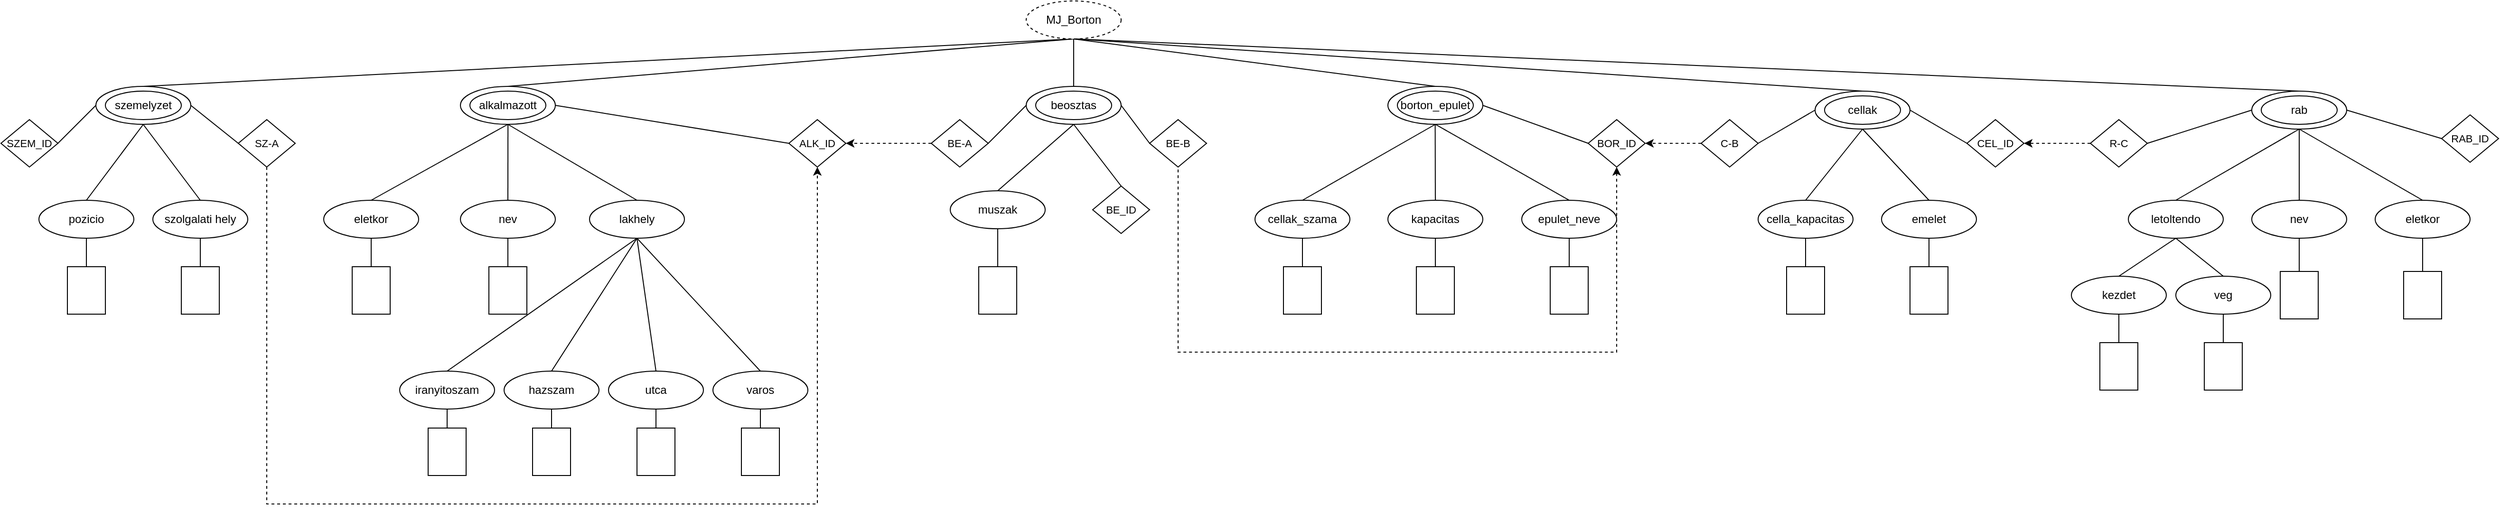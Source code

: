 <mxfile version="20.3.2" type="device"><diagram id="gKPumnlMgwRwRbGB0daJ" name="1 oldal"><mxGraphModel dx="1432" dy="1490" grid="1" gridSize="10" guides="1" tooltips="1" connect="1" arrows="1" fold="1" page="1" pageScale="1" pageWidth="827" pageHeight="1169" math="0" shadow="0"><root><mxCell id="0"/><mxCell id="1" parent="0"/><mxCell id="wFDNbIa0vazU8qHJ5D4j-13" style="rounded=0;orthogonalLoop=1;jettySize=auto;html=1;exitX=0.5;exitY=1;exitDx=0;exitDy=0;entryX=0.5;entryY=0;entryDx=0;entryDy=0;endArrow=none;endFill=0;" edge="1" parent="1" source="wFDNbIa0vazU8qHJ5D4j-1" target="wFDNbIa0vazU8qHJ5D4j-5"><mxGeometry relative="1" as="geometry"/></mxCell><mxCell id="wFDNbIa0vazU8qHJ5D4j-14" style="edgeStyle=none;rounded=0;orthogonalLoop=1;jettySize=auto;html=1;exitX=0.5;exitY=1;exitDx=0;exitDy=0;entryX=0.5;entryY=0;entryDx=0;entryDy=0;endArrow=none;endFill=0;" edge="1" parent="1" source="wFDNbIa0vazU8qHJ5D4j-1" target="wFDNbIa0vazU8qHJ5D4j-6"><mxGeometry relative="1" as="geometry"/></mxCell><mxCell id="wFDNbIa0vazU8qHJ5D4j-1" value="MJ_Borton" style="ellipse;whiteSpace=wrap;html=1;dashed=1;" vertex="1" parent="1"><mxGeometry x="1010" y="-10" width="100" height="40" as="geometry"/></mxCell><mxCell id="wFDNbIa0vazU8qHJ5D4j-132" style="edgeStyle=none;rounded=0;orthogonalLoop=1;jettySize=auto;html=1;exitX=0.5;exitY=0;exitDx=0;exitDy=0;entryX=0.5;entryY=1;entryDx=0;entryDy=0;fontSize=11;endArrow=none;endFill=0;" edge="1" parent="1" source="wFDNbIa0vazU8qHJ5D4j-2" target="wFDNbIa0vazU8qHJ5D4j-1"><mxGeometry relative="1" as="geometry"/></mxCell><mxCell id="wFDNbIa0vazU8qHJ5D4j-2" value="borton_epulet" style="ellipse;whiteSpace=wrap;html=1;" vertex="1" parent="1"><mxGeometry x="1391" y="80" width="100" height="40" as="geometry"/></mxCell><mxCell id="wFDNbIa0vazU8qHJ5D4j-134" style="edgeStyle=none;rounded=0;orthogonalLoop=1;jettySize=auto;html=1;exitX=0.5;exitY=0;exitDx=0;exitDy=0;entryX=0.5;entryY=1;entryDx=0;entryDy=0;fontSize=11;endArrow=none;endFill=0;" edge="1" parent="1" source="wFDNbIa0vazU8qHJ5D4j-3" target="wFDNbIa0vazU8qHJ5D4j-1"><mxGeometry relative="1" as="geometry"/></mxCell><mxCell id="wFDNbIa0vazU8qHJ5D4j-3" value="rab" style="ellipse;whiteSpace=wrap;html=1;" vertex="1" parent="1"><mxGeometry x="2301" y="85" width="100" height="40" as="geometry"/></mxCell><mxCell id="wFDNbIa0vazU8qHJ5D4j-133" style="edgeStyle=none;rounded=0;orthogonalLoop=1;jettySize=auto;html=1;exitX=0.5;exitY=0;exitDx=0;exitDy=0;entryX=0.5;entryY=1;entryDx=0;entryDy=0;fontSize=11;endArrow=none;endFill=0;" edge="1" parent="1" source="wFDNbIa0vazU8qHJ5D4j-4" target="wFDNbIa0vazU8qHJ5D4j-1"><mxGeometry relative="1" as="geometry"/></mxCell><mxCell id="wFDNbIa0vazU8qHJ5D4j-4" value="cellak" style="ellipse;whiteSpace=wrap;html=1;" vertex="1" parent="1"><mxGeometry x="1841" y="85" width="100" height="40" as="geometry"/></mxCell><mxCell id="wFDNbIa0vazU8qHJ5D4j-35" style="edgeStyle=none;rounded=0;orthogonalLoop=1;jettySize=auto;html=1;exitX=0.5;exitY=1;exitDx=0;exitDy=0;entryX=0.5;entryY=0;entryDx=0;entryDy=0;fontSize=11;endArrow=none;endFill=0;" edge="1" parent="1" source="wFDNbIa0vazU8qHJ5D4j-5" target="wFDNbIa0vazU8qHJ5D4j-30"><mxGeometry relative="1" as="geometry"/></mxCell><mxCell id="wFDNbIa0vazU8qHJ5D4j-37" style="edgeStyle=none;rounded=0;orthogonalLoop=1;jettySize=auto;html=1;exitX=1;exitY=0.5;exitDx=0;exitDy=0;entryX=0;entryY=0.5;entryDx=0;entryDy=0;fontSize=11;endArrow=none;endFill=0;" edge="1" parent="1" source="wFDNbIa0vazU8qHJ5D4j-5" target="wFDNbIa0vazU8qHJ5D4j-36"><mxGeometry relative="1" as="geometry"/></mxCell><mxCell id="wFDNbIa0vazU8qHJ5D4j-5" value="alkalmazott" style="ellipse;whiteSpace=wrap;html=1;" vertex="1" parent="1"><mxGeometry x="414" y="80" width="100" height="40" as="geometry"/></mxCell><mxCell id="wFDNbIa0vazU8qHJ5D4j-6" value="szemelyzet" style="ellipse;whiteSpace=wrap;html=1;fillStyle=auto;" vertex="1" parent="1"><mxGeometry x="30" y="80" width="100" height="40" as="geometry"/></mxCell><mxCell id="wFDNbIa0vazU8qHJ5D4j-7" value="" style="ellipse;whiteSpace=wrap;html=1;fillStyle=auto;fillColor=none;" vertex="1" parent="1"><mxGeometry x="40" y="85" width="80" height="30" as="geometry"/></mxCell><mxCell id="wFDNbIa0vazU8qHJ5D4j-8" value="" style="ellipse;whiteSpace=wrap;html=1;fillStyle=auto;fillColor=none;" vertex="1" parent="1"><mxGeometry x="424" y="85" width="80" height="30" as="geometry"/></mxCell><mxCell id="wFDNbIa0vazU8qHJ5D4j-9" value="" style="ellipse;whiteSpace=wrap;html=1;fillStyle=auto;fillColor=none;" vertex="1" parent="1"><mxGeometry x="1401" y="85" width="80" height="30" as="geometry"/></mxCell><mxCell id="wFDNbIa0vazU8qHJ5D4j-10" value="" style="ellipse;whiteSpace=wrap;html=1;fillStyle=auto;fillColor=none;" vertex="1" parent="1"><mxGeometry x="1851" y="90" width="80" height="30" as="geometry"/></mxCell><mxCell id="wFDNbIa0vazU8qHJ5D4j-11" value="" style="ellipse;whiteSpace=wrap;html=1;fillStyle=auto;fillColor=none;" vertex="1" parent="1"><mxGeometry x="2311" y="90" width="80" height="30" as="geometry"/></mxCell><mxCell id="wFDNbIa0vazU8qHJ5D4j-20" style="edgeStyle=none;rounded=0;orthogonalLoop=1;jettySize=auto;html=1;exitX=0.5;exitY=0;exitDx=0;exitDy=0;entryX=0.5;entryY=1;entryDx=0;entryDy=0;endArrow=none;endFill=0;" edge="1" parent="1" source="wFDNbIa0vazU8qHJ5D4j-17" target="wFDNbIa0vazU8qHJ5D4j-6"><mxGeometry relative="1" as="geometry"/></mxCell><mxCell id="wFDNbIa0vazU8qHJ5D4j-17" value="pozicio" style="ellipse;whiteSpace=wrap;html=1;fillStyle=auto;" vertex="1" parent="1"><mxGeometry x="-30" y="200" width="100" height="40" as="geometry"/></mxCell><mxCell id="wFDNbIa0vazU8qHJ5D4j-21" style="edgeStyle=none;rounded=0;orthogonalLoop=1;jettySize=auto;html=1;exitX=0.5;exitY=0;exitDx=0;exitDy=0;endArrow=none;endFill=0;" edge="1" parent="1" source="wFDNbIa0vazU8qHJ5D4j-18"><mxGeometry relative="1" as="geometry"><mxPoint x="79.81" y="120" as="targetPoint"/></mxGeometry></mxCell><mxCell id="wFDNbIa0vazU8qHJ5D4j-18" value="szolgalati hely" style="ellipse;whiteSpace=wrap;html=1;fillStyle=auto;" vertex="1" parent="1"><mxGeometry x="90" y="200" width="100" height="40" as="geometry"/></mxCell><mxCell id="wFDNbIa0vazU8qHJ5D4j-25" style="edgeStyle=none;rounded=0;orthogonalLoop=1;jettySize=auto;html=1;exitX=1;exitY=0.5;exitDx=0;exitDy=0;entryX=0;entryY=0.5;entryDx=0;entryDy=0;fontSize=7;endArrow=none;endFill=0;" edge="1" parent="1" source="wFDNbIa0vazU8qHJ5D4j-24" target="wFDNbIa0vazU8qHJ5D4j-6"><mxGeometry relative="1" as="geometry"/></mxCell><mxCell id="wFDNbIa0vazU8qHJ5D4j-24" value="&lt;font style=&quot;font-size: 11px;&quot;&gt;SZEM_ID&lt;/font&gt;" style="rhombus;whiteSpace=wrap;html=1;fillStyle=auto;fontSize=7;fillColor=none;" vertex="1" parent="1"><mxGeometry x="-70" y="115" width="60" height="50" as="geometry"/></mxCell><mxCell id="wFDNbIa0vazU8qHJ5D4j-27" style="edgeStyle=none;rounded=0;orthogonalLoop=1;jettySize=auto;html=1;exitX=0;exitY=0.5;exitDx=0;exitDy=0;entryX=1;entryY=0.5;entryDx=0;entryDy=0;fontSize=11;endArrow=none;endFill=0;" edge="1" parent="1" source="wFDNbIa0vazU8qHJ5D4j-26" target="wFDNbIa0vazU8qHJ5D4j-6"><mxGeometry relative="1" as="geometry"/></mxCell><mxCell id="wFDNbIa0vazU8qHJ5D4j-38" style="edgeStyle=orthogonalEdgeStyle;rounded=0;orthogonalLoop=1;jettySize=auto;html=1;fontSize=11;endArrow=classic;endFill=1;dashed=1;exitX=0.5;exitY=1;exitDx=0;exitDy=0;entryX=0.5;entryY=1;entryDx=0;entryDy=0;" edge="1" parent="1" source="wFDNbIa0vazU8qHJ5D4j-26" target="wFDNbIa0vazU8qHJ5D4j-36"><mxGeometry relative="1" as="geometry"><Array as="points"><mxPoint x="210" y="520"/><mxPoint x="790" y="520"/></Array></mxGeometry></mxCell><mxCell id="wFDNbIa0vazU8qHJ5D4j-26" value="&lt;font style=&quot;font-size: 11px;&quot;&gt;SZ-A&lt;/font&gt;" style="rhombus;whiteSpace=wrap;html=1;fillStyle=auto;fontSize=7;fillColor=none;" vertex="1" parent="1"><mxGeometry x="180" y="115" width="60" height="50" as="geometry"/></mxCell><mxCell id="wFDNbIa0vazU8qHJ5D4j-32" style="edgeStyle=none;rounded=0;orthogonalLoop=1;jettySize=auto;html=1;exitX=0.5;exitY=0;exitDx=0;exitDy=0;entryX=0.5;entryY=1;entryDx=0;entryDy=0;fontSize=11;endArrow=none;endFill=0;" edge="1" parent="1" source="wFDNbIa0vazU8qHJ5D4j-28" target="wFDNbIa0vazU8qHJ5D4j-5"><mxGeometry relative="1" as="geometry"/></mxCell><mxCell id="wFDNbIa0vazU8qHJ5D4j-28" value="eletkor" style="ellipse;whiteSpace=wrap;html=1;fillStyle=auto;" vertex="1" parent="1"><mxGeometry x="270" y="200" width="100" height="40" as="geometry"/></mxCell><mxCell id="wFDNbIa0vazU8qHJ5D4j-33" style="edgeStyle=none;rounded=0;orthogonalLoop=1;jettySize=auto;html=1;exitX=0.5;exitY=0;exitDx=0;exitDy=0;fontSize=11;endArrow=none;endFill=0;" edge="1" parent="1" source="wFDNbIa0vazU8qHJ5D4j-29"><mxGeometry relative="1" as="geometry"><mxPoint x="464.095" y="120" as="targetPoint"/></mxGeometry></mxCell><mxCell id="wFDNbIa0vazU8qHJ5D4j-29" value="nev" style="ellipse;whiteSpace=wrap;html=1;fillStyle=auto;" vertex="1" parent="1"><mxGeometry x="414" y="200" width="100" height="40" as="geometry"/></mxCell><mxCell id="wFDNbIa0vazU8qHJ5D4j-43" style="rounded=0;orthogonalLoop=1;jettySize=auto;html=1;exitX=0.5;exitY=1;exitDx=0;exitDy=0;entryX=0.5;entryY=0;entryDx=0;entryDy=0;fontSize=11;endArrow=none;endFill=0;" edge="1" parent="1" source="wFDNbIa0vazU8qHJ5D4j-30" target="wFDNbIa0vazU8qHJ5D4j-42"><mxGeometry relative="1" as="geometry"/></mxCell><mxCell id="wFDNbIa0vazU8qHJ5D4j-44" style="edgeStyle=none;rounded=0;orthogonalLoop=1;jettySize=auto;html=1;exitX=0.5;exitY=1;exitDx=0;exitDy=0;entryX=0.5;entryY=0;entryDx=0;entryDy=0;fontSize=11;endArrow=none;endFill=0;" edge="1" parent="1" source="wFDNbIa0vazU8qHJ5D4j-30" target="wFDNbIa0vazU8qHJ5D4j-41"><mxGeometry relative="1" as="geometry"/></mxCell><mxCell id="wFDNbIa0vazU8qHJ5D4j-30" value="lakhely" style="ellipse;whiteSpace=wrap;html=1;fillStyle=auto;" vertex="1" parent="1"><mxGeometry x="550" y="200" width="100" height="40" as="geometry"/></mxCell><mxCell id="wFDNbIa0vazU8qHJ5D4j-36" value="&lt;span style=&quot;font-size: 11px;&quot;&gt;ALK_ID&lt;/span&gt;" style="rhombus;whiteSpace=wrap;html=1;fillStyle=auto;fontSize=7;fillColor=none;" vertex="1" parent="1"><mxGeometry x="760" y="115" width="60" height="50" as="geometry"/></mxCell><mxCell id="wFDNbIa0vazU8qHJ5D4j-48" style="edgeStyle=none;rounded=0;orthogonalLoop=1;jettySize=auto;html=1;exitX=0.5;exitY=0;exitDx=0;exitDy=0;entryX=0.5;entryY=1;entryDx=0;entryDy=0;fontSize=11;endArrow=none;endFill=0;" edge="1" parent="1" source="wFDNbIa0vazU8qHJ5D4j-39" target="wFDNbIa0vazU8qHJ5D4j-30"><mxGeometry relative="1" as="geometry"/></mxCell><mxCell id="wFDNbIa0vazU8qHJ5D4j-39" value="varos" style="ellipse;whiteSpace=wrap;html=1;fillStyle=auto;" vertex="1" parent="1"><mxGeometry x="680" y="380" width="100" height="40" as="geometry"/></mxCell><mxCell id="wFDNbIa0vazU8qHJ5D4j-47" style="edgeStyle=none;rounded=0;orthogonalLoop=1;jettySize=auto;html=1;exitX=0.5;exitY=0;exitDx=0;exitDy=0;entryX=0.5;entryY=1;entryDx=0;entryDy=0;fontSize=11;endArrow=none;endFill=0;" edge="1" parent="1" source="wFDNbIa0vazU8qHJ5D4j-40" target="wFDNbIa0vazU8qHJ5D4j-30"><mxGeometry relative="1" as="geometry"/></mxCell><mxCell id="wFDNbIa0vazU8qHJ5D4j-40" value="utca" style="ellipse;whiteSpace=wrap;html=1;fillStyle=auto;" vertex="1" parent="1"><mxGeometry x="570" y="380" width="100" height="40" as="geometry"/></mxCell><mxCell id="wFDNbIa0vazU8qHJ5D4j-41" value="hazszam" style="ellipse;whiteSpace=wrap;html=1;fillStyle=auto;" vertex="1" parent="1"><mxGeometry x="460" y="380" width="100" height="40" as="geometry"/></mxCell><mxCell id="wFDNbIa0vazU8qHJ5D4j-42" value="iranyitoszam" style="ellipse;whiteSpace=wrap;html=1;fillStyle=auto;" vertex="1" parent="1"><mxGeometry x="350" y="380" width="100" height="40" as="geometry"/></mxCell><mxCell id="wFDNbIa0vazU8qHJ5D4j-52" style="edgeStyle=none;rounded=0;orthogonalLoop=1;jettySize=auto;html=1;exitX=0.5;exitY=0;exitDx=0;exitDy=0;entryX=0.5;entryY=1;entryDx=0;entryDy=0;fontSize=11;endArrow=none;endFill=0;" edge="1" parent="1" source="wFDNbIa0vazU8qHJ5D4j-49" target="wFDNbIa0vazU8qHJ5D4j-2"><mxGeometry relative="1" as="geometry"/></mxCell><mxCell id="wFDNbIa0vazU8qHJ5D4j-80" style="edgeStyle=none;rounded=0;orthogonalLoop=1;jettySize=auto;html=1;exitX=0.5;exitY=1;exitDx=0;exitDy=0;entryX=0.5;entryY=0;entryDx=0;entryDy=0;fontSize=11;endArrow=none;endFill=0;" edge="1" parent="1" source="wFDNbIa0vazU8qHJ5D4j-49" target="wFDNbIa0vazU8qHJ5D4j-77"><mxGeometry relative="1" as="geometry"/></mxCell><mxCell id="wFDNbIa0vazU8qHJ5D4j-49" value="cellak_szama" style="ellipse;whiteSpace=wrap;html=1;fillStyle=auto;" vertex="1" parent="1"><mxGeometry x="1251" y="200" width="100" height="40" as="geometry"/></mxCell><mxCell id="wFDNbIa0vazU8qHJ5D4j-53" style="edgeStyle=none;rounded=0;orthogonalLoop=1;jettySize=auto;html=1;exitX=0.5;exitY=0;exitDx=0;exitDy=0;fontSize=11;endArrow=none;endFill=0;" edge="1" parent="1" source="wFDNbIa0vazU8qHJ5D4j-50"><mxGeometry relative="1" as="geometry"><mxPoint x="1440.81" y="120" as="targetPoint"/></mxGeometry></mxCell><mxCell id="wFDNbIa0vazU8qHJ5D4j-81" style="edgeStyle=none;rounded=0;orthogonalLoop=1;jettySize=auto;html=1;exitX=0.5;exitY=1;exitDx=0;exitDy=0;entryX=0.5;entryY=0;entryDx=0;entryDy=0;fontSize=11;endArrow=none;endFill=0;" edge="1" parent="1" source="wFDNbIa0vazU8qHJ5D4j-50" target="wFDNbIa0vazU8qHJ5D4j-78"><mxGeometry relative="1" as="geometry"/></mxCell><mxCell id="wFDNbIa0vazU8qHJ5D4j-50" value="kapacitas" style="ellipse;whiteSpace=wrap;html=1;fillStyle=auto;" vertex="1" parent="1"><mxGeometry x="1391" y="200" width="100" height="40" as="geometry"/></mxCell><mxCell id="wFDNbIa0vazU8qHJ5D4j-54" style="edgeStyle=none;rounded=0;orthogonalLoop=1;jettySize=auto;html=1;exitX=0.5;exitY=0;exitDx=0;exitDy=0;entryX=0.5;entryY=1;entryDx=0;entryDy=0;fontSize=11;endArrow=none;endFill=0;" edge="1" parent="1" source="wFDNbIa0vazU8qHJ5D4j-51" target="wFDNbIa0vazU8qHJ5D4j-2"><mxGeometry relative="1" as="geometry"/></mxCell><mxCell id="wFDNbIa0vazU8qHJ5D4j-82" style="edgeStyle=none;rounded=0;orthogonalLoop=1;jettySize=auto;html=1;exitX=0.5;exitY=1;exitDx=0;exitDy=0;entryX=0.5;entryY=0;entryDx=0;entryDy=0;fontSize=11;endArrow=none;endFill=0;" edge="1" parent="1" source="wFDNbIa0vazU8qHJ5D4j-51" target="wFDNbIa0vazU8qHJ5D4j-79"><mxGeometry relative="1" as="geometry"/></mxCell><mxCell id="wFDNbIa0vazU8qHJ5D4j-51" value="epulet_neve" style="ellipse;whiteSpace=wrap;html=1;fillStyle=auto;" vertex="1" parent="1"><mxGeometry x="1532" y="200" width="100" height="40" as="geometry"/></mxCell><mxCell id="wFDNbIa0vazU8qHJ5D4j-60" style="rounded=0;orthogonalLoop=1;jettySize=auto;html=1;exitX=0;exitY=0.5;exitDx=0;exitDy=0;fontSize=11;endArrow=none;endFill=0;entryX=1;entryY=0.5;entryDx=0;entryDy=0;" edge="1" parent="1" source="wFDNbIa0vazU8qHJ5D4j-59" target="wFDNbIa0vazU8qHJ5D4j-2"><mxGeometry relative="1" as="geometry"><mxPoint x="1501" y="120" as="targetPoint"/></mxGeometry></mxCell><mxCell id="wFDNbIa0vazU8qHJ5D4j-141" style="edgeStyle=orthogonalEdgeStyle;rounded=0;orthogonalLoop=1;jettySize=auto;html=1;entryX=0.5;entryY=1;entryDx=0;entryDy=0;dashed=1;fontSize=11;startArrow=classic;startFill=1;endArrow=none;endFill=0;" edge="1" parent="1" source="wFDNbIa0vazU8qHJ5D4j-59" target="wFDNbIa0vazU8qHJ5D4j-131"><mxGeometry relative="1" as="geometry"><Array as="points"><mxPoint x="1632" y="360"/><mxPoint x="1170" y="360"/></Array></mxGeometry></mxCell><mxCell id="wFDNbIa0vazU8qHJ5D4j-59" value="&lt;span style=&quot;font-size: 11px;&quot;&gt;BOR_ID&lt;/span&gt;" style="rhombus;whiteSpace=wrap;html=1;fillStyle=auto;fontSize=7;fillColor=none;" vertex="1" parent="1"><mxGeometry x="1602" y="115" width="60" height="50" as="geometry"/></mxCell><mxCell id="wFDNbIa0vazU8qHJ5D4j-62" style="edgeStyle=none;rounded=0;orthogonalLoop=1;jettySize=auto;html=1;exitX=0.5;exitY=0;exitDx=0;exitDy=0;entryX=0.5;entryY=1;entryDx=0;entryDy=0;fontSize=11;endArrow=none;endFill=0;" edge="1" parent="1" source="wFDNbIa0vazU8qHJ5D4j-61" target="wFDNbIa0vazU8qHJ5D4j-17"><mxGeometry relative="1" as="geometry"/></mxCell><mxCell id="wFDNbIa0vazU8qHJ5D4j-61" value="" style="rounded=0;whiteSpace=wrap;html=1;fillStyle=auto;fontSize=11;fillColor=none;" vertex="1" parent="1"><mxGeometry y="270" width="40" height="50" as="geometry"/></mxCell><mxCell id="wFDNbIa0vazU8qHJ5D4j-66" style="edgeStyle=none;rounded=0;orthogonalLoop=1;jettySize=auto;html=1;exitX=0.5;exitY=0;exitDx=0;exitDy=0;entryX=0.5;entryY=1;entryDx=0;entryDy=0;fontSize=11;endArrow=none;endFill=0;" edge="1" parent="1" source="wFDNbIa0vazU8qHJ5D4j-63" target="wFDNbIa0vazU8qHJ5D4j-28"><mxGeometry relative="1" as="geometry"/></mxCell><mxCell id="wFDNbIa0vazU8qHJ5D4j-63" value="" style="rounded=0;whiteSpace=wrap;html=1;fillStyle=auto;fontSize=11;fillColor=none;" vertex="1" parent="1"><mxGeometry x="300" y="270" width="40" height="50" as="geometry"/></mxCell><mxCell id="wFDNbIa0vazU8qHJ5D4j-65" style="edgeStyle=none;rounded=0;orthogonalLoop=1;jettySize=auto;html=1;exitX=0.5;exitY=0;exitDx=0;exitDy=0;entryX=0.5;entryY=1;entryDx=0;entryDy=0;fontSize=11;endArrow=none;endFill=0;" edge="1" parent="1" source="wFDNbIa0vazU8qHJ5D4j-64" target="wFDNbIa0vazU8qHJ5D4j-18"><mxGeometry relative="1" as="geometry"/></mxCell><mxCell id="wFDNbIa0vazU8qHJ5D4j-64" value="" style="rounded=0;whiteSpace=wrap;html=1;fillStyle=auto;fontSize=11;fillColor=none;" vertex="1" parent="1"><mxGeometry x="120" y="270" width="40" height="50" as="geometry"/></mxCell><mxCell id="wFDNbIa0vazU8qHJ5D4j-68" style="edgeStyle=none;rounded=0;orthogonalLoop=1;jettySize=auto;html=1;exitX=0.5;exitY=0;exitDx=0;exitDy=0;entryX=0.5;entryY=1;entryDx=0;entryDy=0;fontSize=11;endArrow=none;endFill=0;" edge="1" parent="1" source="wFDNbIa0vazU8qHJ5D4j-67" target="wFDNbIa0vazU8qHJ5D4j-29"><mxGeometry relative="1" as="geometry"/></mxCell><mxCell id="wFDNbIa0vazU8qHJ5D4j-67" value="" style="rounded=0;whiteSpace=wrap;html=1;fillStyle=auto;fontSize=11;fillColor=none;" vertex="1" parent="1"><mxGeometry x="444" y="270" width="40" height="50" as="geometry"/></mxCell><mxCell id="wFDNbIa0vazU8qHJ5D4j-70" style="edgeStyle=none;rounded=0;orthogonalLoop=1;jettySize=auto;html=1;exitX=0.5;exitY=0;exitDx=0;exitDy=0;entryX=0.5;entryY=1;entryDx=0;entryDy=0;fontSize=11;endArrow=none;endFill=0;" edge="1" parent="1" source="wFDNbIa0vazU8qHJ5D4j-69" target="wFDNbIa0vazU8qHJ5D4j-42"><mxGeometry relative="1" as="geometry"/></mxCell><mxCell id="wFDNbIa0vazU8qHJ5D4j-69" value="" style="rounded=0;whiteSpace=wrap;html=1;fillStyle=auto;fontSize=11;fillColor=none;" vertex="1" parent="1"><mxGeometry x="380" y="440" width="40" height="50" as="geometry"/></mxCell><mxCell id="wFDNbIa0vazU8qHJ5D4j-72" style="edgeStyle=none;rounded=0;orthogonalLoop=1;jettySize=auto;html=1;exitX=0.5;exitY=0;exitDx=0;exitDy=0;entryX=0.5;entryY=1;entryDx=0;entryDy=0;fontSize=11;endArrow=none;endFill=0;" edge="1" parent="1" source="wFDNbIa0vazU8qHJ5D4j-71" target="wFDNbIa0vazU8qHJ5D4j-41"><mxGeometry relative="1" as="geometry"/></mxCell><mxCell id="wFDNbIa0vazU8qHJ5D4j-71" value="" style="rounded=0;whiteSpace=wrap;html=1;fillStyle=auto;fontSize=11;fillColor=none;" vertex="1" parent="1"><mxGeometry x="490" y="440" width="40" height="50" as="geometry"/></mxCell><mxCell id="wFDNbIa0vazU8qHJ5D4j-74" style="edgeStyle=none;rounded=0;orthogonalLoop=1;jettySize=auto;html=1;exitX=0.5;exitY=0;exitDx=0;exitDy=0;entryX=0.5;entryY=1;entryDx=0;entryDy=0;fontSize=11;endArrow=none;endFill=0;" edge="1" parent="1" source="wFDNbIa0vazU8qHJ5D4j-73" target="wFDNbIa0vazU8qHJ5D4j-40"><mxGeometry relative="1" as="geometry"/></mxCell><mxCell id="wFDNbIa0vazU8qHJ5D4j-73" value="" style="rounded=0;whiteSpace=wrap;html=1;fillStyle=auto;fontSize=11;fillColor=none;" vertex="1" parent="1"><mxGeometry x="600" y="440" width="40" height="50" as="geometry"/></mxCell><mxCell id="wFDNbIa0vazU8qHJ5D4j-76" style="edgeStyle=none;rounded=0;orthogonalLoop=1;jettySize=auto;html=1;exitX=0.5;exitY=0;exitDx=0;exitDy=0;entryX=0.5;entryY=1;entryDx=0;entryDy=0;fontSize=11;endArrow=none;endFill=0;" edge="1" parent="1" source="wFDNbIa0vazU8qHJ5D4j-75" target="wFDNbIa0vazU8qHJ5D4j-39"><mxGeometry relative="1" as="geometry"/></mxCell><mxCell id="wFDNbIa0vazU8qHJ5D4j-75" value="" style="rounded=0;whiteSpace=wrap;html=1;fillStyle=auto;fontSize=11;fillColor=none;" vertex="1" parent="1"><mxGeometry x="710" y="440" width="40" height="50" as="geometry"/></mxCell><mxCell id="wFDNbIa0vazU8qHJ5D4j-77" value="" style="rounded=0;whiteSpace=wrap;html=1;fillStyle=auto;fontSize=11;fillColor=none;" vertex="1" parent="1"><mxGeometry x="1281" y="270" width="40" height="50" as="geometry"/></mxCell><mxCell id="wFDNbIa0vazU8qHJ5D4j-78" value="" style="rounded=0;whiteSpace=wrap;html=1;fillStyle=auto;fontSize=11;fillColor=none;" vertex="1" parent="1"><mxGeometry x="1421" y="270" width="40" height="50" as="geometry"/></mxCell><mxCell id="wFDNbIa0vazU8qHJ5D4j-79" value="" style="rounded=0;whiteSpace=wrap;html=1;fillStyle=auto;fontSize=11;fillColor=none;" vertex="1" parent="1"><mxGeometry x="1562" y="270" width="40" height="50" as="geometry"/></mxCell><mxCell id="wFDNbIa0vazU8qHJ5D4j-88" style="edgeStyle=none;rounded=0;orthogonalLoop=1;jettySize=auto;html=1;exitX=0.5;exitY=0;exitDx=0;exitDy=0;entryX=0.5;entryY=1;entryDx=0;entryDy=0;fontSize=11;endArrow=none;endFill=0;" edge="1" parent="1" source="wFDNbIa0vazU8qHJ5D4j-85" target="wFDNbIa0vazU8qHJ5D4j-4"><mxGeometry relative="1" as="geometry"/></mxCell><mxCell id="wFDNbIa0vazU8qHJ5D4j-85" value="cella_kapacitas" style="ellipse;whiteSpace=wrap;html=1;fillStyle=auto;" vertex="1" parent="1"><mxGeometry x="1781" y="200" width="100" height="40" as="geometry"/></mxCell><mxCell id="wFDNbIa0vazU8qHJ5D4j-89" style="edgeStyle=none;rounded=0;orthogonalLoop=1;jettySize=auto;html=1;exitX=0.5;exitY=0;exitDx=0;exitDy=0;entryX=0.5;entryY=1;entryDx=0;entryDy=0;fontSize=11;endArrow=none;endFill=0;" edge="1" parent="1" source="wFDNbIa0vazU8qHJ5D4j-86" target="wFDNbIa0vazU8qHJ5D4j-4"><mxGeometry relative="1" as="geometry"/></mxCell><mxCell id="wFDNbIa0vazU8qHJ5D4j-86" value="emelet" style="ellipse;whiteSpace=wrap;html=1;fillStyle=auto;" vertex="1" parent="1"><mxGeometry x="1911" y="200" width="100" height="40" as="geometry"/></mxCell><mxCell id="wFDNbIa0vazU8qHJ5D4j-92" style="edgeStyle=none;rounded=0;orthogonalLoop=1;jettySize=auto;html=1;exitX=1;exitY=0.5;exitDx=0;exitDy=0;entryX=0;entryY=0.5;entryDx=0;entryDy=0;fontSize=11;endArrow=none;endFill=0;" edge="1" parent="1" source="wFDNbIa0vazU8qHJ5D4j-91" target="wFDNbIa0vazU8qHJ5D4j-4"><mxGeometry relative="1" as="geometry"/></mxCell><mxCell id="wFDNbIa0vazU8qHJ5D4j-100" style="edgeStyle=orthogonalEdgeStyle;rounded=0;orthogonalLoop=1;jettySize=auto;html=1;entryX=1;entryY=0.5;entryDx=0;entryDy=0;fontSize=11;endArrow=classic;endFill=1;dashed=1;" edge="1" parent="1" source="wFDNbIa0vazU8qHJ5D4j-91" target="wFDNbIa0vazU8qHJ5D4j-59"><mxGeometry relative="1" as="geometry"/></mxCell><mxCell id="wFDNbIa0vazU8qHJ5D4j-91" value="&lt;span style=&quot;font-size: 11px;&quot;&gt;C-B&lt;/span&gt;" style="rhombus;whiteSpace=wrap;html=1;fillStyle=auto;fontSize=7;fillColor=none;" vertex="1" parent="1"><mxGeometry x="1721" y="115" width="60" height="50" as="geometry"/></mxCell><mxCell id="wFDNbIa0vazU8qHJ5D4j-94" style="edgeStyle=none;rounded=0;orthogonalLoop=1;jettySize=auto;html=1;exitX=0;exitY=0.5;exitDx=0;exitDy=0;entryX=1;entryY=0.5;entryDx=0;entryDy=0;fontSize=11;endArrow=none;endFill=0;" edge="1" parent="1" source="wFDNbIa0vazU8qHJ5D4j-93" target="wFDNbIa0vazU8qHJ5D4j-4"><mxGeometry relative="1" as="geometry"/></mxCell><mxCell id="wFDNbIa0vazU8qHJ5D4j-93" value="&lt;span style=&quot;font-size: 11px;&quot;&gt;CEL_ID&lt;/span&gt;" style="rhombus;whiteSpace=wrap;html=1;fillStyle=auto;fontSize=7;fillColor=none;" vertex="1" parent="1"><mxGeometry x="2001" y="115" width="60" height="50" as="geometry"/></mxCell><mxCell id="wFDNbIa0vazU8qHJ5D4j-98" style="edgeStyle=orthogonalEdgeStyle;rounded=0;orthogonalLoop=1;jettySize=auto;html=1;entryX=0.5;entryY=1;entryDx=0;entryDy=0;fontSize=11;endArrow=none;endFill=0;" edge="1" parent="1" source="wFDNbIa0vazU8qHJ5D4j-96" target="wFDNbIa0vazU8qHJ5D4j-85"><mxGeometry relative="1" as="geometry"/></mxCell><mxCell id="wFDNbIa0vazU8qHJ5D4j-96" value="" style="rounded=0;whiteSpace=wrap;html=1;fillStyle=auto;fontSize=11;fillColor=none;" vertex="1" parent="1"><mxGeometry x="1811" y="270" width="40" height="50" as="geometry"/></mxCell><mxCell id="wFDNbIa0vazU8qHJ5D4j-99" style="edgeStyle=orthogonalEdgeStyle;rounded=0;orthogonalLoop=1;jettySize=auto;html=1;exitX=0.5;exitY=0;exitDx=0;exitDy=0;entryX=0.5;entryY=1;entryDx=0;entryDy=0;fontSize=11;endArrow=none;endFill=0;" edge="1" parent="1" source="wFDNbIa0vazU8qHJ5D4j-97" target="wFDNbIa0vazU8qHJ5D4j-86"><mxGeometry relative="1" as="geometry"/></mxCell><mxCell id="wFDNbIa0vazU8qHJ5D4j-97" value="&lt;span style=&quot;color: rgba(0, 0, 0, 0); font-family: monospace; font-size: 0px; text-align: start;&quot;&gt;%3CmxGraphModel%3E%3Croot%3E%3CmxCell%20id%3D%220%22%2F%3E%3CmxCell%20id%3D%221%22%20parent%3D%220%22%2F%3E%3CmxCell%20id%3D%222%22%20value%3D%22letoltendo%22%20style%3D%22ellipse%3BwhiteSpace%3Dwrap%3Bhtml%3D1%3BfillStyle%3Dauto%3B%22%20vertex%3D%221%22%20parent%3D%221%22%3E%3CmxGeometry%20x%3D%221790%22%20y%3D%22200%22%20width%3D%22100%22%20height%3D%2240%22%20as%3D%22geometry%22%2F%3E%3C%2FmxCell%3E%3C%2Froot%3E%3C%2FmxGraphModel%3E&lt;/span&gt;" style="rounded=0;whiteSpace=wrap;html=1;fillStyle=auto;fontSize=11;fillColor=none;" vertex="1" parent="1"><mxGeometry x="1941" y="270" width="40" height="50" as="geometry"/></mxCell><mxCell id="wFDNbIa0vazU8qHJ5D4j-104" style="rounded=0;orthogonalLoop=1;jettySize=auto;html=1;exitX=0.5;exitY=0;exitDx=0;exitDy=0;entryX=0.5;entryY=1;entryDx=0;entryDy=0;fontSize=11;endArrow=none;endFill=0;" edge="1" parent="1" source="wFDNbIa0vazU8qHJ5D4j-101" target="wFDNbIa0vazU8qHJ5D4j-3"><mxGeometry relative="1" as="geometry"/></mxCell><mxCell id="wFDNbIa0vazU8qHJ5D4j-101" value="letoltendo" style="ellipse;whiteSpace=wrap;html=1;fillStyle=auto;" vertex="1" parent="1"><mxGeometry x="2171" y="200" width="100" height="40" as="geometry"/></mxCell><mxCell id="wFDNbIa0vazU8qHJ5D4j-105" style="edgeStyle=none;rounded=0;orthogonalLoop=1;jettySize=auto;html=1;exitX=0.5;exitY=0;exitDx=0;exitDy=0;entryX=0.5;entryY=1;entryDx=0;entryDy=0;fontSize=11;endArrow=none;endFill=0;" edge="1" parent="1" source="wFDNbIa0vazU8qHJ5D4j-102" target="wFDNbIa0vazU8qHJ5D4j-3"><mxGeometry relative="1" as="geometry"/></mxCell><mxCell id="wFDNbIa0vazU8qHJ5D4j-102" value="nev" style="ellipse;whiteSpace=wrap;html=1;fillStyle=auto;" vertex="1" parent="1"><mxGeometry x="2301" y="200" width="100" height="40" as="geometry"/></mxCell><mxCell id="wFDNbIa0vazU8qHJ5D4j-107" style="edgeStyle=none;rounded=0;orthogonalLoop=1;jettySize=auto;html=1;exitX=0.5;exitY=0;exitDx=0;exitDy=0;entryX=0.5;entryY=1;entryDx=0;entryDy=0;fontSize=11;endArrow=none;endFill=0;" edge="1" parent="1" source="wFDNbIa0vazU8qHJ5D4j-103" target="wFDNbIa0vazU8qHJ5D4j-3"><mxGeometry relative="1" as="geometry"/></mxCell><mxCell id="wFDNbIa0vazU8qHJ5D4j-103" value="eletkor" style="ellipse;whiteSpace=wrap;html=1;fillStyle=auto;" vertex="1" parent="1"><mxGeometry x="2431" y="200" width="100" height="40" as="geometry"/></mxCell><mxCell id="wFDNbIa0vazU8qHJ5D4j-109" style="edgeStyle=none;rounded=0;orthogonalLoop=1;jettySize=auto;html=1;exitX=1;exitY=0.5;exitDx=0;exitDy=0;entryX=0;entryY=0.5;entryDx=0;entryDy=0;fontSize=11;endArrow=none;endFill=0;" edge="1" parent="1" source="wFDNbIa0vazU8qHJ5D4j-108" target="wFDNbIa0vazU8qHJ5D4j-3"><mxGeometry relative="1" as="geometry"/></mxCell><mxCell id="wFDNbIa0vazU8qHJ5D4j-110" style="edgeStyle=none;rounded=0;orthogonalLoop=1;jettySize=auto;html=1;entryX=1;entryY=0.5;entryDx=0;entryDy=0;fontSize=11;endArrow=classic;endFill=1;dashed=1;" edge="1" parent="1" source="wFDNbIa0vazU8qHJ5D4j-108" target="wFDNbIa0vazU8qHJ5D4j-93"><mxGeometry relative="1" as="geometry"/></mxCell><mxCell id="wFDNbIa0vazU8qHJ5D4j-108" value="&lt;span style=&quot;font-size: 11px;&quot;&gt;R-C&lt;/span&gt;" style="rhombus;whiteSpace=wrap;html=1;fillStyle=auto;fontSize=7;fillColor=none;" vertex="1" parent="1"><mxGeometry x="2131" y="115" width="60" height="50" as="geometry"/></mxCell><mxCell id="wFDNbIa0vazU8qHJ5D4j-114" style="edgeStyle=none;rounded=0;orthogonalLoop=1;jettySize=auto;html=1;exitX=0.5;exitY=0;exitDx=0;exitDy=0;entryX=0.5;entryY=1;entryDx=0;entryDy=0;fontSize=11;endArrow=none;endFill=0;" edge="1" parent="1" source="wFDNbIa0vazU8qHJ5D4j-111" target="wFDNbIa0vazU8qHJ5D4j-101"><mxGeometry relative="1" as="geometry"/></mxCell><mxCell id="wFDNbIa0vazU8qHJ5D4j-111" value="veg" style="ellipse;whiteSpace=wrap;html=1;fillStyle=auto;" vertex="1" parent="1"><mxGeometry x="2221" y="280" width="100" height="40" as="geometry"/></mxCell><mxCell id="wFDNbIa0vazU8qHJ5D4j-113" style="edgeStyle=none;rounded=0;orthogonalLoop=1;jettySize=auto;html=1;exitX=0.5;exitY=0;exitDx=0;exitDy=0;entryX=0.5;entryY=1;entryDx=0;entryDy=0;fontSize=11;endArrow=none;endFill=0;" edge="1" parent="1" source="wFDNbIa0vazU8qHJ5D4j-112" target="wFDNbIa0vazU8qHJ5D4j-101"><mxGeometry relative="1" as="geometry"/></mxCell><mxCell id="wFDNbIa0vazU8qHJ5D4j-112" value="kezdet" style="ellipse;whiteSpace=wrap;html=1;fillStyle=auto;" vertex="1" parent="1"><mxGeometry x="2111" y="280" width="100" height="40" as="geometry"/></mxCell><mxCell id="wFDNbIa0vazU8qHJ5D4j-117" style="edgeStyle=none;rounded=0;orthogonalLoop=1;jettySize=auto;html=1;exitX=0.5;exitY=0;exitDx=0;exitDy=0;entryX=0.5;entryY=1;entryDx=0;entryDy=0;fontSize=11;endArrow=none;endFill=0;" edge="1" parent="1" source="wFDNbIa0vazU8qHJ5D4j-115" target="wFDNbIa0vazU8qHJ5D4j-112"><mxGeometry relative="1" as="geometry"/></mxCell><mxCell id="wFDNbIa0vazU8qHJ5D4j-115" value="&lt;span style=&quot;color: rgba(0, 0, 0, 0); font-family: monospace; font-size: 0px; text-align: start;&quot;&gt;%3CmxGraphModel%3E%3Croot%3E%3CmxCell%20id%3D%220%22%2F%3E%3CmxCell%20id%3D%221%22%20parent%3D%220%22%2F%3E%3CmxCell%20id%3D%222%22%20value%3D%22letoltendo%22%20style%3D%22ellipse%3BwhiteSpace%3Dwrap%3Bhtml%3D1%3BfillStyle%3Dauto%3B%22%20vertex%3D%221%22%20parent%3D%221%22%3E%3CmxGeometry%20x%3D%221790%22%20y%3D%22200%22%20width%3D%22100%22%20height%3D%2240%22%20as%3D%22geometry%22%2F%3E%3C%2FmxCell%3E%3C%2Froot%3E%3C%2FmxGraphModel%3E&lt;/span&gt;" style="rounded=0;whiteSpace=wrap;html=1;fillStyle=auto;fontSize=11;fillColor=none;" vertex="1" parent="1"><mxGeometry x="2141" y="350" width="40" height="50" as="geometry"/></mxCell><mxCell id="wFDNbIa0vazU8qHJ5D4j-118" style="edgeStyle=none;rounded=0;orthogonalLoop=1;jettySize=auto;html=1;exitX=0.5;exitY=0;exitDx=0;exitDy=0;entryX=0.5;entryY=1;entryDx=0;entryDy=0;fontSize=11;endArrow=none;endFill=0;" edge="1" parent="1" source="wFDNbIa0vazU8qHJ5D4j-116" target="wFDNbIa0vazU8qHJ5D4j-111"><mxGeometry relative="1" as="geometry"/></mxCell><mxCell id="wFDNbIa0vazU8qHJ5D4j-116" value="&lt;span style=&quot;color: rgba(0, 0, 0, 0); font-family: monospace; font-size: 0px; text-align: start;&quot;&gt;%3CmxGraphModel%3E%3Croot%3E%3CmxCell%20id%3D%220%22%2F%3E%3CmxCell%20id%3D%221%22%20parent%3D%220%22%2F%3E%3CmxCell%20id%3D%222%22%20value%3D%22letoltendo%22%20style%3D%22ellipse%3BwhiteSpace%3Dwrap%3Bhtml%3D1%3BfillStyle%3Dauto%3B%22%20vertex%3D%221%22%20parent%3D%221%22%3E%3CmxGeometry%20x%3D%221790%22%20y%3D%22200%22%20width%3D%22100%22%20height%3D%2240%22%20as%3D%22geometry%22%2F%3E%3C%2FmxCell%3E%3C%2Froot%3E%3C%2FmxGraphModel%3E&lt;/span&gt;" style="rounded=0;whiteSpace=wrap;html=1;fillStyle=auto;fontSize=11;fillColor=none;" vertex="1" parent="1"><mxGeometry x="2251" y="350" width="40" height="50" as="geometry"/></mxCell><mxCell id="wFDNbIa0vazU8qHJ5D4j-120" style="edgeStyle=none;rounded=0;orthogonalLoop=1;jettySize=auto;html=1;exitX=0.5;exitY=0;exitDx=0;exitDy=0;entryX=0.5;entryY=1;entryDx=0;entryDy=0;fontSize=11;endArrow=none;endFill=0;" edge="1" parent="1" source="wFDNbIa0vazU8qHJ5D4j-119" target="wFDNbIa0vazU8qHJ5D4j-102"><mxGeometry relative="1" as="geometry"/></mxCell><mxCell id="wFDNbIa0vazU8qHJ5D4j-119" value="&lt;span style=&quot;color: rgba(0, 0, 0, 0); font-family: monospace; font-size: 0px; text-align: start;&quot;&gt;%3CmxGraphModel%3E%3Croot%3E%3CmxCell%20id%3D%220%22%2F%3E%3CmxCell%20id%3D%221%22%20parent%3D%220%22%2F%3E%3CmxCell%20id%3D%222%22%20value%3D%22letoltendo%22%20style%3D%22ellipse%3BwhiteSpace%3Dwrap%3Bhtml%3D1%3BfillStyle%3Dauto%3B%22%20vertex%3D%221%22%20parent%3D%221%22%3E%3CmxGeometry%20x%3D%221790%22%20y%3D%22200%22%20width%3D%22100%22%20height%3D%2240%22%20as%3D%22geometry%22%2F%3E%3C%2FmxCell%3E%3C%2Froot%3E%3C%2FmxGraphModel%3E&lt;/span&gt;" style="rounded=0;whiteSpace=wrap;html=1;fillStyle=auto;fontSize=11;fillColor=none;" vertex="1" parent="1"><mxGeometry x="2331" y="275" width="40" height="50" as="geometry"/></mxCell><mxCell id="wFDNbIa0vazU8qHJ5D4j-122" style="edgeStyle=none;rounded=0;orthogonalLoop=1;jettySize=auto;html=1;exitX=0.5;exitY=0;exitDx=0;exitDy=0;entryX=0.5;entryY=1;entryDx=0;entryDy=0;fontSize=11;endArrow=none;endFill=0;" edge="1" parent="1" source="wFDNbIa0vazU8qHJ5D4j-121" target="wFDNbIa0vazU8qHJ5D4j-103"><mxGeometry relative="1" as="geometry"/></mxCell><mxCell id="wFDNbIa0vazU8qHJ5D4j-121" value="&lt;span style=&quot;color: rgba(0, 0, 0, 0); font-family: monospace; font-size: 0px; text-align: start;&quot;&gt;%3CmxGraphModel%3E%3Croot%3E%3CmxCell%20id%3D%220%22%2F%3E%3CmxCell%20id%3D%221%22%20parent%3D%220%22%2F%3E%3CmxCell%20id%3D%222%22%20value%3D%22letoltendo%22%20style%3D%22ellipse%3BwhiteSpace%3Dwrap%3Bhtml%3D1%3BfillStyle%3Dauto%3B%22%20vertex%3D%221%22%20parent%3D%221%22%3E%3CmxGeometry%20x%3D%221790%22%20y%3D%22200%22%20width%3D%22100%22%20height%3D%2240%22%20as%3D%22geometry%22%2F%3E%3C%2FmxCell%3E%3C%2Froot%3E%3C%2FmxGraphModel%3E&lt;/span&gt;" style="rounded=0;whiteSpace=wrap;html=1;fillStyle=auto;fontSize=11;fillColor=none;" vertex="1" parent="1"><mxGeometry x="2461" y="275" width="40" height="50" as="geometry"/></mxCell><mxCell id="wFDNbIa0vazU8qHJ5D4j-124" style="edgeStyle=none;rounded=0;orthogonalLoop=1;jettySize=auto;html=1;exitX=0;exitY=0.5;exitDx=0;exitDy=0;entryX=1;entryY=0.5;entryDx=0;entryDy=0;fontSize=11;endArrow=none;endFill=0;" edge="1" parent="1" source="wFDNbIa0vazU8qHJ5D4j-123" target="wFDNbIa0vazU8qHJ5D4j-3"><mxGeometry relative="1" as="geometry"/></mxCell><mxCell id="wFDNbIa0vazU8qHJ5D4j-123" value="&lt;span style=&quot;font-size: 11px;&quot;&gt;RAB_ID&lt;/span&gt;" style="rhombus;whiteSpace=wrap;html=1;fillStyle=auto;fontSize=7;fillColor=none;" vertex="1" parent="1"><mxGeometry x="2501" y="110" width="60" height="50" as="geometry"/></mxCell><mxCell id="wFDNbIa0vazU8qHJ5D4j-127" style="edgeStyle=none;rounded=0;orthogonalLoop=1;jettySize=auto;html=1;exitX=0.5;exitY=0;exitDx=0;exitDy=0;entryX=0.5;entryY=1;entryDx=0;entryDy=0;fontSize=11;endArrow=none;endFill=0;" edge="1" parent="1" source="wFDNbIa0vazU8qHJ5D4j-125" target="wFDNbIa0vazU8qHJ5D4j-1"><mxGeometry relative="1" as="geometry"/></mxCell><mxCell id="wFDNbIa0vazU8qHJ5D4j-125" value="beosztas" style="ellipse;whiteSpace=wrap;html=1;" vertex="1" parent="1"><mxGeometry x="1010" y="80" width="100" height="40" as="geometry"/></mxCell><mxCell id="wFDNbIa0vazU8qHJ5D4j-126" value="" style="ellipse;whiteSpace=wrap;html=1;fillStyle=auto;fillColor=none;" vertex="1" parent="1"><mxGeometry x="1020" y="85" width="80" height="30" as="geometry"/></mxCell><mxCell id="wFDNbIa0vazU8qHJ5D4j-129" style="edgeStyle=none;rounded=0;orthogonalLoop=1;jettySize=auto;html=1;exitX=0.5;exitY=0;exitDx=0;exitDy=0;entryX=0.5;entryY=1;entryDx=0;entryDy=0;fontSize=11;endArrow=none;endFill=0;" edge="1" parent="1" source="wFDNbIa0vazU8qHJ5D4j-128" target="wFDNbIa0vazU8qHJ5D4j-125"><mxGeometry relative="1" as="geometry"/></mxCell><mxCell id="wFDNbIa0vazU8qHJ5D4j-128" value="muszak" style="ellipse;whiteSpace=wrap;html=1;fillStyle=auto;" vertex="1" parent="1"><mxGeometry x="930" y="190" width="100" height="40" as="geometry"/></mxCell><mxCell id="wFDNbIa0vazU8qHJ5D4j-135" style="edgeStyle=none;rounded=0;orthogonalLoop=1;jettySize=auto;html=1;exitX=1;exitY=0.5;exitDx=0;exitDy=0;entryX=0;entryY=0.5;entryDx=0;entryDy=0;fontSize=11;endArrow=none;endFill=0;" edge="1" parent="1" source="wFDNbIa0vazU8qHJ5D4j-130" target="wFDNbIa0vazU8qHJ5D4j-125"><mxGeometry relative="1" as="geometry"/></mxCell><mxCell id="wFDNbIa0vazU8qHJ5D4j-137" style="edgeStyle=none;rounded=0;orthogonalLoop=1;jettySize=auto;html=1;entryX=1;entryY=0.5;entryDx=0;entryDy=0;fontSize=11;endArrow=classic;endFill=1;startArrow=none;startFill=0;dashed=1;" edge="1" parent="1" source="wFDNbIa0vazU8qHJ5D4j-130" target="wFDNbIa0vazU8qHJ5D4j-36"><mxGeometry relative="1" as="geometry"/></mxCell><mxCell id="wFDNbIa0vazU8qHJ5D4j-130" value="&lt;span style=&quot;font-size: 11px;&quot;&gt;BE-A&lt;/span&gt;" style="rhombus;whiteSpace=wrap;html=1;fillStyle=auto;fontSize=7;fillColor=none;" vertex="1" parent="1"><mxGeometry x="910" y="115" width="60" height="50" as="geometry"/></mxCell><mxCell id="wFDNbIa0vazU8qHJ5D4j-136" style="edgeStyle=none;rounded=0;orthogonalLoop=1;jettySize=auto;html=1;exitX=0;exitY=0.5;exitDx=0;exitDy=0;entryX=1;entryY=0.5;entryDx=0;entryDy=0;fontSize=11;endArrow=none;endFill=0;" edge="1" parent="1" source="wFDNbIa0vazU8qHJ5D4j-131" target="wFDNbIa0vazU8qHJ5D4j-125"><mxGeometry relative="1" as="geometry"/></mxCell><mxCell id="wFDNbIa0vazU8qHJ5D4j-131" value="&lt;span style=&quot;font-size: 11px;&quot;&gt;BE-B&lt;/span&gt;" style="rhombus;whiteSpace=wrap;html=1;fillStyle=auto;fontSize=7;fillColor=none;" vertex="1" parent="1"><mxGeometry x="1140" y="115" width="60" height="50" as="geometry"/></mxCell><mxCell id="wFDNbIa0vazU8qHJ5D4j-139" style="edgeStyle=none;rounded=0;orthogonalLoop=1;jettySize=auto;html=1;exitX=0.5;exitY=0;exitDx=0;exitDy=0;entryX=0.5;entryY=1;entryDx=0;entryDy=0;fontSize=11;startArrow=none;startFill=0;endArrow=none;endFill=0;" edge="1" parent="1" source="wFDNbIa0vazU8qHJ5D4j-138" target="wFDNbIa0vazU8qHJ5D4j-128"><mxGeometry relative="1" as="geometry"/></mxCell><mxCell id="wFDNbIa0vazU8qHJ5D4j-138" value="" style="rounded=0;whiteSpace=wrap;html=1;fillStyle=auto;fontSize=11;fillColor=none;" vertex="1" parent="1"><mxGeometry x="960" y="270" width="40" height="50" as="geometry"/></mxCell><mxCell id="wFDNbIa0vazU8qHJ5D4j-144" style="rounded=0;orthogonalLoop=1;jettySize=auto;html=1;exitX=0.5;exitY=0;exitDx=0;exitDy=0;fontSize=11;startArrow=none;startFill=0;endArrow=none;endFill=0;" edge="1" parent="1" source="wFDNbIa0vazU8qHJ5D4j-143"><mxGeometry relative="1" as="geometry"><mxPoint x="1060" y="120" as="targetPoint"/></mxGeometry></mxCell><mxCell id="wFDNbIa0vazU8qHJ5D4j-143" value="&lt;span style=&quot;font-size: 11px;&quot;&gt;BE_ID&lt;/span&gt;" style="rhombus;whiteSpace=wrap;html=1;fillStyle=auto;fontSize=7;fillColor=none;" vertex="1" parent="1"><mxGeometry x="1080" y="185" width="60" height="50" as="geometry"/></mxCell></root></mxGraphModel></diagram></mxfile>